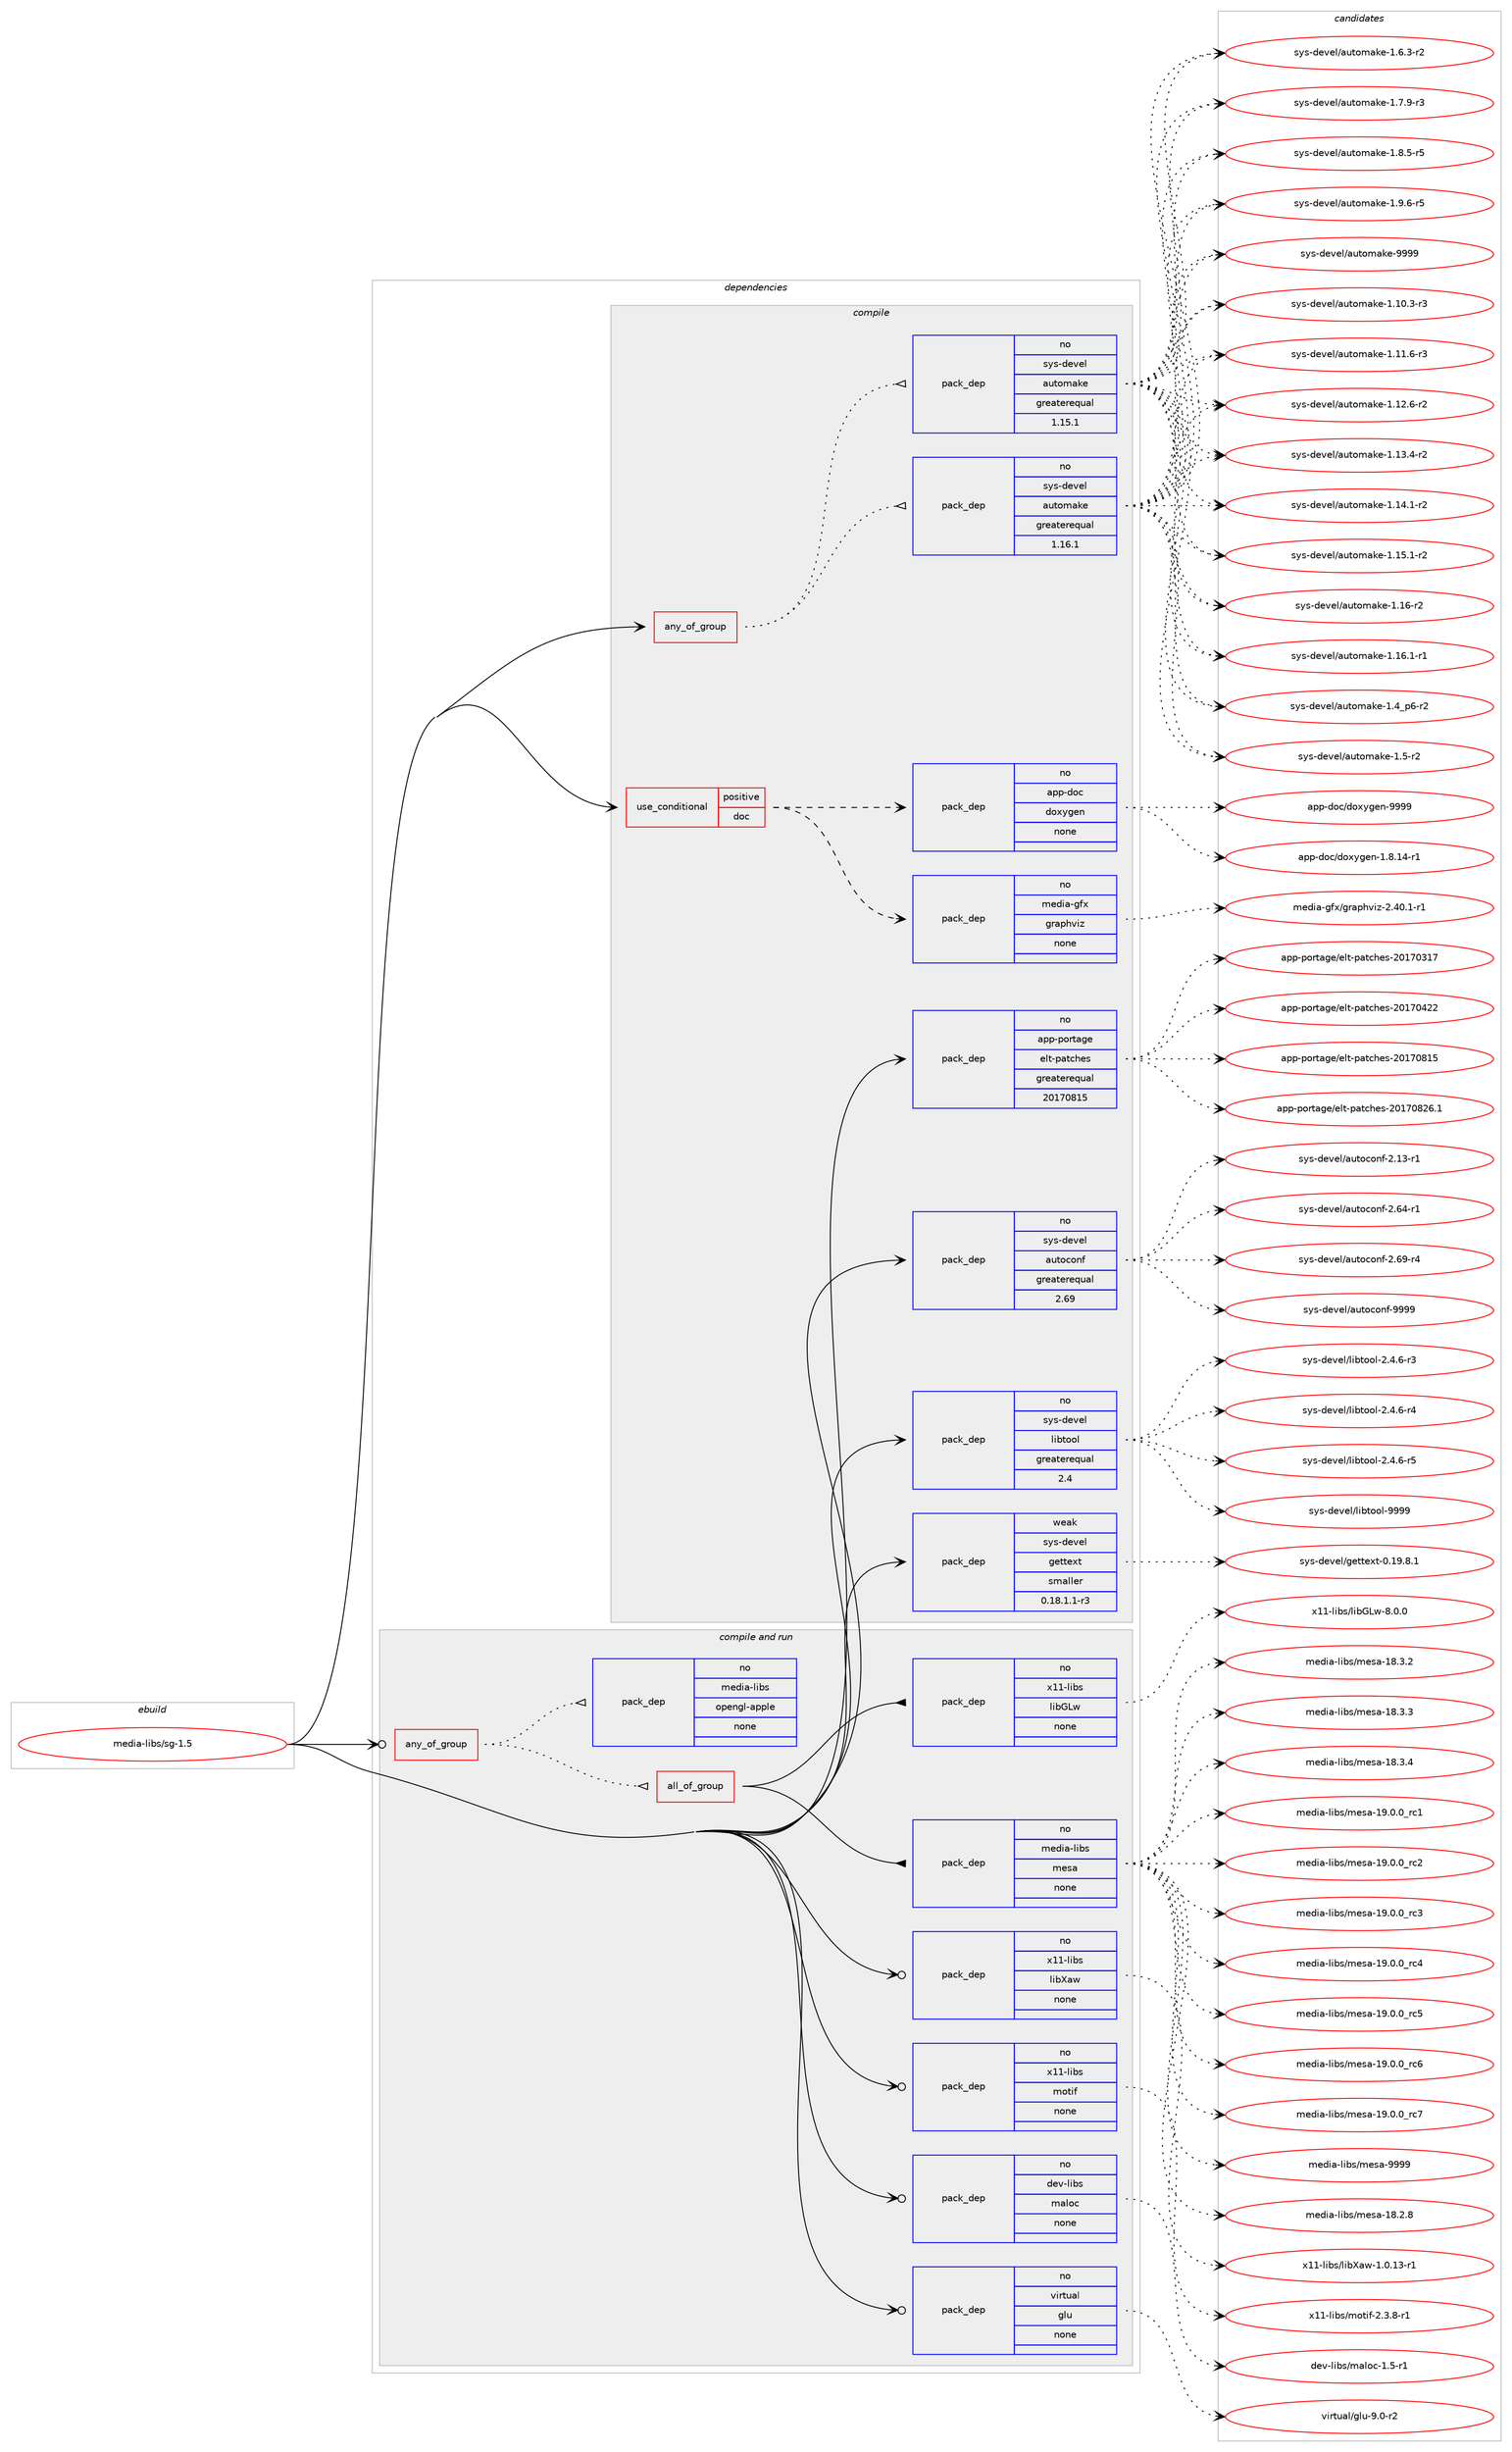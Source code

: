 digraph prolog {

# *************
# Graph options
# *************

newrank=true;
concentrate=true;
compound=true;
graph [rankdir=LR,fontname=Helvetica,fontsize=10,ranksep=1.5];#, ranksep=2.5, nodesep=0.2];
edge  [arrowhead=vee];
node  [fontname=Helvetica,fontsize=10];

# **********
# The ebuild
# **********

subgraph cluster_leftcol {
color=gray;
rank=same;
label=<<i>ebuild</i>>;
id [label="media-libs/sg-1.5", color=red, width=4, href="../media-libs/sg-1.5.svg"];
}

# ****************
# The dependencies
# ****************

subgraph cluster_midcol {
color=gray;
label=<<i>dependencies</i>>;
subgraph cluster_compile {
fillcolor="#eeeeee";
style=filled;
label=<<i>compile</i>>;
subgraph any25317 {
dependency1618203 [label=<<TABLE BORDER="0" CELLBORDER="1" CELLSPACING="0" CELLPADDING="4"><TR><TD CELLPADDING="10">any_of_group</TD></TR></TABLE>>, shape=none, color=red];subgraph pack1156237 {
dependency1618204 [label=<<TABLE BORDER="0" CELLBORDER="1" CELLSPACING="0" CELLPADDING="4" WIDTH="220"><TR><TD ROWSPAN="6" CELLPADDING="30">pack_dep</TD></TR><TR><TD WIDTH="110">no</TD></TR><TR><TD>sys-devel</TD></TR><TR><TD>automake</TD></TR><TR><TD>greaterequal</TD></TR><TR><TD>1.16.1</TD></TR></TABLE>>, shape=none, color=blue];
}
dependency1618203:e -> dependency1618204:w [weight=20,style="dotted",arrowhead="oinv"];
subgraph pack1156238 {
dependency1618205 [label=<<TABLE BORDER="0" CELLBORDER="1" CELLSPACING="0" CELLPADDING="4" WIDTH="220"><TR><TD ROWSPAN="6" CELLPADDING="30">pack_dep</TD></TR><TR><TD WIDTH="110">no</TD></TR><TR><TD>sys-devel</TD></TR><TR><TD>automake</TD></TR><TR><TD>greaterequal</TD></TR><TR><TD>1.15.1</TD></TR></TABLE>>, shape=none, color=blue];
}
dependency1618203:e -> dependency1618205:w [weight=20,style="dotted",arrowhead="oinv"];
}
id:e -> dependency1618203:w [weight=20,style="solid",arrowhead="vee"];
subgraph cond435901 {
dependency1618206 [label=<<TABLE BORDER="0" CELLBORDER="1" CELLSPACING="0" CELLPADDING="4"><TR><TD ROWSPAN="3" CELLPADDING="10">use_conditional</TD></TR><TR><TD>positive</TD></TR><TR><TD>doc</TD></TR></TABLE>>, shape=none, color=red];
subgraph pack1156239 {
dependency1618207 [label=<<TABLE BORDER="0" CELLBORDER="1" CELLSPACING="0" CELLPADDING="4" WIDTH="220"><TR><TD ROWSPAN="6" CELLPADDING="30">pack_dep</TD></TR><TR><TD WIDTH="110">no</TD></TR><TR><TD>media-gfx</TD></TR><TR><TD>graphviz</TD></TR><TR><TD>none</TD></TR><TR><TD></TD></TR></TABLE>>, shape=none, color=blue];
}
dependency1618206:e -> dependency1618207:w [weight=20,style="dashed",arrowhead="vee"];
subgraph pack1156240 {
dependency1618208 [label=<<TABLE BORDER="0" CELLBORDER="1" CELLSPACING="0" CELLPADDING="4" WIDTH="220"><TR><TD ROWSPAN="6" CELLPADDING="30">pack_dep</TD></TR><TR><TD WIDTH="110">no</TD></TR><TR><TD>app-doc</TD></TR><TR><TD>doxygen</TD></TR><TR><TD>none</TD></TR><TR><TD></TD></TR></TABLE>>, shape=none, color=blue];
}
dependency1618206:e -> dependency1618208:w [weight=20,style="dashed",arrowhead="vee"];
}
id:e -> dependency1618206:w [weight=20,style="solid",arrowhead="vee"];
subgraph pack1156241 {
dependency1618209 [label=<<TABLE BORDER="0" CELLBORDER="1" CELLSPACING="0" CELLPADDING="4" WIDTH="220"><TR><TD ROWSPAN="6" CELLPADDING="30">pack_dep</TD></TR><TR><TD WIDTH="110">no</TD></TR><TR><TD>app-portage</TD></TR><TR><TD>elt-patches</TD></TR><TR><TD>greaterequal</TD></TR><TR><TD>20170815</TD></TR></TABLE>>, shape=none, color=blue];
}
id:e -> dependency1618209:w [weight=20,style="solid",arrowhead="vee"];
subgraph pack1156242 {
dependency1618210 [label=<<TABLE BORDER="0" CELLBORDER="1" CELLSPACING="0" CELLPADDING="4" WIDTH="220"><TR><TD ROWSPAN="6" CELLPADDING="30">pack_dep</TD></TR><TR><TD WIDTH="110">no</TD></TR><TR><TD>sys-devel</TD></TR><TR><TD>autoconf</TD></TR><TR><TD>greaterequal</TD></TR><TR><TD>2.69</TD></TR></TABLE>>, shape=none, color=blue];
}
id:e -> dependency1618210:w [weight=20,style="solid",arrowhead="vee"];
subgraph pack1156243 {
dependency1618211 [label=<<TABLE BORDER="0" CELLBORDER="1" CELLSPACING="0" CELLPADDING="4" WIDTH="220"><TR><TD ROWSPAN="6" CELLPADDING="30">pack_dep</TD></TR><TR><TD WIDTH="110">no</TD></TR><TR><TD>sys-devel</TD></TR><TR><TD>libtool</TD></TR><TR><TD>greaterequal</TD></TR><TR><TD>2.4</TD></TR></TABLE>>, shape=none, color=blue];
}
id:e -> dependency1618211:w [weight=20,style="solid",arrowhead="vee"];
subgraph pack1156244 {
dependency1618212 [label=<<TABLE BORDER="0" CELLBORDER="1" CELLSPACING="0" CELLPADDING="4" WIDTH="220"><TR><TD ROWSPAN="6" CELLPADDING="30">pack_dep</TD></TR><TR><TD WIDTH="110">weak</TD></TR><TR><TD>sys-devel</TD></TR><TR><TD>gettext</TD></TR><TR><TD>smaller</TD></TR><TR><TD>0.18.1.1-r3</TD></TR></TABLE>>, shape=none, color=blue];
}
id:e -> dependency1618212:w [weight=20,style="solid",arrowhead="vee"];
}
subgraph cluster_compileandrun {
fillcolor="#eeeeee";
style=filled;
label=<<i>compile and run</i>>;
subgraph any25318 {
dependency1618213 [label=<<TABLE BORDER="0" CELLBORDER="1" CELLSPACING="0" CELLPADDING="4"><TR><TD CELLPADDING="10">any_of_group</TD></TR></TABLE>>, shape=none, color=red];subgraph all751 {
dependency1618214 [label=<<TABLE BORDER="0" CELLBORDER="1" CELLSPACING="0" CELLPADDING="4"><TR><TD CELLPADDING="10">all_of_group</TD></TR></TABLE>>, shape=none, color=red];subgraph pack1156245 {
dependency1618215 [label=<<TABLE BORDER="0" CELLBORDER="1" CELLSPACING="0" CELLPADDING="4" WIDTH="220"><TR><TD ROWSPAN="6" CELLPADDING="30">pack_dep</TD></TR><TR><TD WIDTH="110">no</TD></TR><TR><TD>media-libs</TD></TR><TR><TD>mesa</TD></TR><TR><TD>none</TD></TR><TR><TD></TD></TR></TABLE>>, shape=none, color=blue];
}
dependency1618214:e -> dependency1618215:w [weight=20,style="solid",arrowhead="inv"];
subgraph pack1156246 {
dependency1618216 [label=<<TABLE BORDER="0" CELLBORDER="1" CELLSPACING="0" CELLPADDING="4" WIDTH="220"><TR><TD ROWSPAN="6" CELLPADDING="30">pack_dep</TD></TR><TR><TD WIDTH="110">no</TD></TR><TR><TD>x11-libs</TD></TR><TR><TD>libGLw</TD></TR><TR><TD>none</TD></TR><TR><TD></TD></TR></TABLE>>, shape=none, color=blue];
}
dependency1618214:e -> dependency1618216:w [weight=20,style="solid",arrowhead="inv"];
}
dependency1618213:e -> dependency1618214:w [weight=20,style="dotted",arrowhead="oinv"];
subgraph pack1156247 {
dependency1618217 [label=<<TABLE BORDER="0" CELLBORDER="1" CELLSPACING="0" CELLPADDING="4" WIDTH="220"><TR><TD ROWSPAN="6" CELLPADDING="30">pack_dep</TD></TR><TR><TD WIDTH="110">no</TD></TR><TR><TD>media-libs</TD></TR><TR><TD>opengl-apple</TD></TR><TR><TD>none</TD></TR><TR><TD></TD></TR></TABLE>>, shape=none, color=blue];
}
dependency1618213:e -> dependency1618217:w [weight=20,style="dotted",arrowhead="oinv"];
}
id:e -> dependency1618213:w [weight=20,style="solid",arrowhead="odotvee"];
subgraph pack1156248 {
dependency1618218 [label=<<TABLE BORDER="0" CELLBORDER="1" CELLSPACING="0" CELLPADDING="4" WIDTH="220"><TR><TD ROWSPAN="6" CELLPADDING="30">pack_dep</TD></TR><TR><TD WIDTH="110">no</TD></TR><TR><TD>dev-libs</TD></TR><TR><TD>maloc</TD></TR><TR><TD>none</TD></TR><TR><TD></TD></TR></TABLE>>, shape=none, color=blue];
}
id:e -> dependency1618218:w [weight=20,style="solid",arrowhead="odotvee"];
subgraph pack1156249 {
dependency1618219 [label=<<TABLE BORDER="0" CELLBORDER="1" CELLSPACING="0" CELLPADDING="4" WIDTH="220"><TR><TD ROWSPAN="6" CELLPADDING="30">pack_dep</TD></TR><TR><TD WIDTH="110">no</TD></TR><TR><TD>virtual</TD></TR><TR><TD>glu</TD></TR><TR><TD>none</TD></TR><TR><TD></TD></TR></TABLE>>, shape=none, color=blue];
}
id:e -> dependency1618219:w [weight=20,style="solid",arrowhead="odotvee"];
subgraph pack1156250 {
dependency1618220 [label=<<TABLE BORDER="0" CELLBORDER="1" CELLSPACING="0" CELLPADDING="4" WIDTH="220"><TR><TD ROWSPAN="6" CELLPADDING="30">pack_dep</TD></TR><TR><TD WIDTH="110">no</TD></TR><TR><TD>x11-libs</TD></TR><TR><TD>libXaw</TD></TR><TR><TD>none</TD></TR><TR><TD></TD></TR></TABLE>>, shape=none, color=blue];
}
id:e -> dependency1618220:w [weight=20,style="solid",arrowhead="odotvee"];
subgraph pack1156251 {
dependency1618221 [label=<<TABLE BORDER="0" CELLBORDER="1" CELLSPACING="0" CELLPADDING="4" WIDTH="220"><TR><TD ROWSPAN="6" CELLPADDING="30">pack_dep</TD></TR><TR><TD WIDTH="110">no</TD></TR><TR><TD>x11-libs</TD></TR><TR><TD>motif</TD></TR><TR><TD>none</TD></TR><TR><TD></TD></TR></TABLE>>, shape=none, color=blue];
}
id:e -> dependency1618221:w [weight=20,style="solid",arrowhead="odotvee"];
}
subgraph cluster_run {
fillcolor="#eeeeee";
style=filled;
label=<<i>run</i>>;
}
}

# **************
# The candidates
# **************

subgraph cluster_choices {
rank=same;
color=gray;
label=<<i>candidates</i>>;

subgraph choice1156237 {
color=black;
nodesep=1;
choice11512111545100101118101108479711711611110997107101454946494846514511451 [label="sys-devel/automake-1.10.3-r3", color=red, width=4,href="../sys-devel/automake-1.10.3-r3.svg"];
choice11512111545100101118101108479711711611110997107101454946494946544511451 [label="sys-devel/automake-1.11.6-r3", color=red, width=4,href="../sys-devel/automake-1.11.6-r3.svg"];
choice11512111545100101118101108479711711611110997107101454946495046544511450 [label="sys-devel/automake-1.12.6-r2", color=red, width=4,href="../sys-devel/automake-1.12.6-r2.svg"];
choice11512111545100101118101108479711711611110997107101454946495146524511450 [label="sys-devel/automake-1.13.4-r2", color=red, width=4,href="../sys-devel/automake-1.13.4-r2.svg"];
choice11512111545100101118101108479711711611110997107101454946495246494511450 [label="sys-devel/automake-1.14.1-r2", color=red, width=4,href="../sys-devel/automake-1.14.1-r2.svg"];
choice11512111545100101118101108479711711611110997107101454946495346494511450 [label="sys-devel/automake-1.15.1-r2", color=red, width=4,href="../sys-devel/automake-1.15.1-r2.svg"];
choice1151211154510010111810110847971171161111099710710145494649544511450 [label="sys-devel/automake-1.16-r2", color=red, width=4,href="../sys-devel/automake-1.16-r2.svg"];
choice11512111545100101118101108479711711611110997107101454946495446494511449 [label="sys-devel/automake-1.16.1-r1", color=red, width=4,href="../sys-devel/automake-1.16.1-r1.svg"];
choice115121115451001011181011084797117116111109971071014549465295112544511450 [label="sys-devel/automake-1.4_p6-r2", color=red, width=4,href="../sys-devel/automake-1.4_p6-r2.svg"];
choice11512111545100101118101108479711711611110997107101454946534511450 [label="sys-devel/automake-1.5-r2", color=red, width=4,href="../sys-devel/automake-1.5-r2.svg"];
choice115121115451001011181011084797117116111109971071014549465446514511450 [label="sys-devel/automake-1.6.3-r2", color=red, width=4,href="../sys-devel/automake-1.6.3-r2.svg"];
choice115121115451001011181011084797117116111109971071014549465546574511451 [label="sys-devel/automake-1.7.9-r3", color=red, width=4,href="../sys-devel/automake-1.7.9-r3.svg"];
choice115121115451001011181011084797117116111109971071014549465646534511453 [label="sys-devel/automake-1.8.5-r5", color=red, width=4,href="../sys-devel/automake-1.8.5-r5.svg"];
choice115121115451001011181011084797117116111109971071014549465746544511453 [label="sys-devel/automake-1.9.6-r5", color=red, width=4,href="../sys-devel/automake-1.9.6-r5.svg"];
choice115121115451001011181011084797117116111109971071014557575757 [label="sys-devel/automake-9999", color=red, width=4,href="../sys-devel/automake-9999.svg"];
dependency1618204:e -> choice11512111545100101118101108479711711611110997107101454946494846514511451:w [style=dotted,weight="100"];
dependency1618204:e -> choice11512111545100101118101108479711711611110997107101454946494946544511451:w [style=dotted,weight="100"];
dependency1618204:e -> choice11512111545100101118101108479711711611110997107101454946495046544511450:w [style=dotted,weight="100"];
dependency1618204:e -> choice11512111545100101118101108479711711611110997107101454946495146524511450:w [style=dotted,weight="100"];
dependency1618204:e -> choice11512111545100101118101108479711711611110997107101454946495246494511450:w [style=dotted,weight="100"];
dependency1618204:e -> choice11512111545100101118101108479711711611110997107101454946495346494511450:w [style=dotted,weight="100"];
dependency1618204:e -> choice1151211154510010111810110847971171161111099710710145494649544511450:w [style=dotted,weight="100"];
dependency1618204:e -> choice11512111545100101118101108479711711611110997107101454946495446494511449:w [style=dotted,weight="100"];
dependency1618204:e -> choice115121115451001011181011084797117116111109971071014549465295112544511450:w [style=dotted,weight="100"];
dependency1618204:e -> choice11512111545100101118101108479711711611110997107101454946534511450:w [style=dotted,weight="100"];
dependency1618204:e -> choice115121115451001011181011084797117116111109971071014549465446514511450:w [style=dotted,weight="100"];
dependency1618204:e -> choice115121115451001011181011084797117116111109971071014549465546574511451:w [style=dotted,weight="100"];
dependency1618204:e -> choice115121115451001011181011084797117116111109971071014549465646534511453:w [style=dotted,weight="100"];
dependency1618204:e -> choice115121115451001011181011084797117116111109971071014549465746544511453:w [style=dotted,weight="100"];
dependency1618204:e -> choice115121115451001011181011084797117116111109971071014557575757:w [style=dotted,weight="100"];
}
subgraph choice1156238 {
color=black;
nodesep=1;
choice11512111545100101118101108479711711611110997107101454946494846514511451 [label="sys-devel/automake-1.10.3-r3", color=red, width=4,href="../sys-devel/automake-1.10.3-r3.svg"];
choice11512111545100101118101108479711711611110997107101454946494946544511451 [label="sys-devel/automake-1.11.6-r3", color=red, width=4,href="../sys-devel/automake-1.11.6-r3.svg"];
choice11512111545100101118101108479711711611110997107101454946495046544511450 [label="sys-devel/automake-1.12.6-r2", color=red, width=4,href="../sys-devel/automake-1.12.6-r2.svg"];
choice11512111545100101118101108479711711611110997107101454946495146524511450 [label="sys-devel/automake-1.13.4-r2", color=red, width=4,href="../sys-devel/automake-1.13.4-r2.svg"];
choice11512111545100101118101108479711711611110997107101454946495246494511450 [label="sys-devel/automake-1.14.1-r2", color=red, width=4,href="../sys-devel/automake-1.14.1-r2.svg"];
choice11512111545100101118101108479711711611110997107101454946495346494511450 [label="sys-devel/automake-1.15.1-r2", color=red, width=4,href="../sys-devel/automake-1.15.1-r2.svg"];
choice1151211154510010111810110847971171161111099710710145494649544511450 [label="sys-devel/automake-1.16-r2", color=red, width=4,href="../sys-devel/automake-1.16-r2.svg"];
choice11512111545100101118101108479711711611110997107101454946495446494511449 [label="sys-devel/automake-1.16.1-r1", color=red, width=4,href="../sys-devel/automake-1.16.1-r1.svg"];
choice115121115451001011181011084797117116111109971071014549465295112544511450 [label="sys-devel/automake-1.4_p6-r2", color=red, width=4,href="../sys-devel/automake-1.4_p6-r2.svg"];
choice11512111545100101118101108479711711611110997107101454946534511450 [label="sys-devel/automake-1.5-r2", color=red, width=4,href="../sys-devel/automake-1.5-r2.svg"];
choice115121115451001011181011084797117116111109971071014549465446514511450 [label="sys-devel/automake-1.6.3-r2", color=red, width=4,href="../sys-devel/automake-1.6.3-r2.svg"];
choice115121115451001011181011084797117116111109971071014549465546574511451 [label="sys-devel/automake-1.7.9-r3", color=red, width=4,href="../sys-devel/automake-1.7.9-r3.svg"];
choice115121115451001011181011084797117116111109971071014549465646534511453 [label="sys-devel/automake-1.8.5-r5", color=red, width=4,href="../sys-devel/automake-1.8.5-r5.svg"];
choice115121115451001011181011084797117116111109971071014549465746544511453 [label="sys-devel/automake-1.9.6-r5", color=red, width=4,href="../sys-devel/automake-1.9.6-r5.svg"];
choice115121115451001011181011084797117116111109971071014557575757 [label="sys-devel/automake-9999", color=red, width=4,href="../sys-devel/automake-9999.svg"];
dependency1618205:e -> choice11512111545100101118101108479711711611110997107101454946494846514511451:w [style=dotted,weight="100"];
dependency1618205:e -> choice11512111545100101118101108479711711611110997107101454946494946544511451:w [style=dotted,weight="100"];
dependency1618205:e -> choice11512111545100101118101108479711711611110997107101454946495046544511450:w [style=dotted,weight="100"];
dependency1618205:e -> choice11512111545100101118101108479711711611110997107101454946495146524511450:w [style=dotted,weight="100"];
dependency1618205:e -> choice11512111545100101118101108479711711611110997107101454946495246494511450:w [style=dotted,weight="100"];
dependency1618205:e -> choice11512111545100101118101108479711711611110997107101454946495346494511450:w [style=dotted,weight="100"];
dependency1618205:e -> choice1151211154510010111810110847971171161111099710710145494649544511450:w [style=dotted,weight="100"];
dependency1618205:e -> choice11512111545100101118101108479711711611110997107101454946495446494511449:w [style=dotted,weight="100"];
dependency1618205:e -> choice115121115451001011181011084797117116111109971071014549465295112544511450:w [style=dotted,weight="100"];
dependency1618205:e -> choice11512111545100101118101108479711711611110997107101454946534511450:w [style=dotted,weight="100"];
dependency1618205:e -> choice115121115451001011181011084797117116111109971071014549465446514511450:w [style=dotted,weight="100"];
dependency1618205:e -> choice115121115451001011181011084797117116111109971071014549465546574511451:w [style=dotted,weight="100"];
dependency1618205:e -> choice115121115451001011181011084797117116111109971071014549465646534511453:w [style=dotted,weight="100"];
dependency1618205:e -> choice115121115451001011181011084797117116111109971071014549465746544511453:w [style=dotted,weight="100"];
dependency1618205:e -> choice115121115451001011181011084797117116111109971071014557575757:w [style=dotted,weight="100"];
}
subgraph choice1156239 {
color=black;
nodesep=1;
choice10910110010597451031021204710311497112104118105122455046524846494511449 [label="media-gfx/graphviz-2.40.1-r1", color=red, width=4,href="../media-gfx/graphviz-2.40.1-r1.svg"];
dependency1618207:e -> choice10910110010597451031021204710311497112104118105122455046524846494511449:w [style=dotted,weight="100"];
}
subgraph choice1156240 {
color=black;
nodesep=1;
choice97112112451001119947100111120121103101110454946564649524511449 [label="app-doc/doxygen-1.8.14-r1", color=red, width=4,href="../app-doc/doxygen-1.8.14-r1.svg"];
choice971121124510011199471001111201211031011104557575757 [label="app-doc/doxygen-9999", color=red, width=4,href="../app-doc/doxygen-9999.svg"];
dependency1618208:e -> choice97112112451001119947100111120121103101110454946564649524511449:w [style=dotted,weight="100"];
dependency1618208:e -> choice971121124510011199471001111201211031011104557575757:w [style=dotted,weight="100"];
}
subgraph choice1156241 {
color=black;
nodesep=1;
choice97112112451121111141169710310147101108116451129711699104101115455048495548514955 [label="app-portage/elt-patches-20170317", color=red, width=4,href="../app-portage/elt-patches-20170317.svg"];
choice97112112451121111141169710310147101108116451129711699104101115455048495548525050 [label="app-portage/elt-patches-20170422", color=red, width=4,href="../app-portage/elt-patches-20170422.svg"];
choice97112112451121111141169710310147101108116451129711699104101115455048495548564953 [label="app-portage/elt-patches-20170815", color=red, width=4,href="../app-portage/elt-patches-20170815.svg"];
choice971121124511211111411697103101471011081164511297116991041011154550484955485650544649 [label="app-portage/elt-patches-20170826.1", color=red, width=4,href="../app-portage/elt-patches-20170826.1.svg"];
dependency1618209:e -> choice97112112451121111141169710310147101108116451129711699104101115455048495548514955:w [style=dotted,weight="100"];
dependency1618209:e -> choice97112112451121111141169710310147101108116451129711699104101115455048495548525050:w [style=dotted,weight="100"];
dependency1618209:e -> choice97112112451121111141169710310147101108116451129711699104101115455048495548564953:w [style=dotted,weight="100"];
dependency1618209:e -> choice971121124511211111411697103101471011081164511297116991041011154550484955485650544649:w [style=dotted,weight="100"];
}
subgraph choice1156242 {
color=black;
nodesep=1;
choice1151211154510010111810110847971171161119911111010245504649514511449 [label="sys-devel/autoconf-2.13-r1", color=red, width=4,href="../sys-devel/autoconf-2.13-r1.svg"];
choice1151211154510010111810110847971171161119911111010245504654524511449 [label="sys-devel/autoconf-2.64-r1", color=red, width=4,href="../sys-devel/autoconf-2.64-r1.svg"];
choice1151211154510010111810110847971171161119911111010245504654574511452 [label="sys-devel/autoconf-2.69-r4", color=red, width=4,href="../sys-devel/autoconf-2.69-r4.svg"];
choice115121115451001011181011084797117116111991111101024557575757 [label="sys-devel/autoconf-9999", color=red, width=4,href="../sys-devel/autoconf-9999.svg"];
dependency1618210:e -> choice1151211154510010111810110847971171161119911111010245504649514511449:w [style=dotted,weight="100"];
dependency1618210:e -> choice1151211154510010111810110847971171161119911111010245504654524511449:w [style=dotted,weight="100"];
dependency1618210:e -> choice1151211154510010111810110847971171161119911111010245504654574511452:w [style=dotted,weight="100"];
dependency1618210:e -> choice115121115451001011181011084797117116111991111101024557575757:w [style=dotted,weight="100"];
}
subgraph choice1156243 {
color=black;
nodesep=1;
choice1151211154510010111810110847108105981161111111084550465246544511451 [label="sys-devel/libtool-2.4.6-r3", color=red, width=4,href="../sys-devel/libtool-2.4.6-r3.svg"];
choice1151211154510010111810110847108105981161111111084550465246544511452 [label="sys-devel/libtool-2.4.6-r4", color=red, width=4,href="../sys-devel/libtool-2.4.6-r4.svg"];
choice1151211154510010111810110847108105981161111111084550465246544511453 [label="sys-devel/libtool-2.4.6-r5", color=red, width=4,href="../sys-devel/libtool-2.4.6-r5.svg"];
choice1151211154510010111810110847108105981161111111084557575757 [label="sys-devel/libtool-9999", color=red, width=4,href="../sys-devel/libtool-9999.svg"];
dependency1618211:e -> choice1151211154510010111810110847108105981161111111084550465246544511451:w [style=dotted,weight="100"];
dependency1618211:e -> choice1151211154510010111810110847108105981161111111084550465246544511452:w [style=dotted,weight="100"];
dependency1618211:e -> choice1151211154510010111810110847108105981161111111084550465246544511453:w [style=dotted,weight="100"];
dependency1618211:e -> choice1151211154510010111810110847108105981161111111084557575757:w [style=dotted,weight="100"];
}
subgraph choice1156244 {
color=black;
nodesep=1;
choice1151211154510010111810110847103101116116101120116454846495746564649 [label="sys-devel/gettext-0.19.8.1", color=red, width=4,href="../sys-devel/gettext-0.19.8.1.svg"];
dependency1618212:e -> choice1151211154510010111810110847103101116116101120116454846495746564649:w [style=dotted,weight="100"];
}
subgraph choice1156245 {
color=black;
nodesep=1;
choice109101100105974510810598115471091011159745495646504656 [label="media-libs/mesa-18.2.8", color=red, width=4,href="../media-libs/mesa-18.2.8.svg"];
choice109101100105974510810598115471091011159745495646514650 [label="media-libs/mesa-18.3.2", color=red, width=4,href="../media-libs/mesa-18.3.2.svg"];
choice109101100105974510810598115471091011159745495646514651 [label="media-libs/mesa-18.3.3", color=red, width=4,href="../media-libs/mesa-18.3.3.svg"];
choice109101100105974510810598115471091011159745495646514652 [label="media-libs/mesa-18.3.4", color=red, width=4,href="../media-libs/mesa-18.3.4.svg"];
choice109101100105974510810598115471091011159745495746484648951149949 [label="media-libs/mesa-19.0.0_rc1", color=red, width=4,href="../media-libs/mesa-19.0.0_rc1.svg"];
choice109101100105974510810598115471091011159745495746484648951149950 [label="media-libs/mesa-19.0.0_rc2", color=red, width=4,href="../media-libs/mesa-19.0.0_rc2.svg"];
choice109101100105974510810598115471091011159745495746484648951149951 [label="media-libs/mesa-19.0.0_rc3", color=red, width=4,href="../media-libs/mesa-19.0.0_rc3.svg"];
choice109101100105974510810598115471091011159745495746484648951149952 [label="media-libs/mesa-19.0.0_rc4", color=red, width=4,href="../media-libs/mesa-19.0.0_rc4.svg"];
choice109101100105974510810598115471091011159745495746484648951149953 [label="media-libs/mesa-19.0.0_rc5", color=red, width=4,href="../media-libs/mesa-19.0.0_rc5.svg"];
choice109101100105974510810598115471091011159745495746484648951149954 [label="media-libs/mesa-19.0.0_rc6", color=red, width=4,href="../media-libs/mesa-19.0.0_rc6.svg"];
choice109101100105974510810598115471091011159745495746484648951149955 [label="media-libs/mesa-19.0.0_rc7", color=red, width=4,href="../media-libs/mesa-19.0.0_rc7.svg"];
choice10910110010597451081059811547109101115974557575757 [label="media-libs/mesa-9999", color=red, width=4,href="../media-libs/mesa-9999.svg"];
dependency1618215:e -> choice109101100105974510810598115471091011159745495646504656:w [style=dotted,weight="100"];
dependency1618215:e -> choice109101100105974510810598115471091011159745495646514650:w [style=dotted,weight="100"];
dependency1618215:e -> choice109101100105974510810598115471091011159745495646514651:w [style=dotted,weight="100"];
dependency1618215:e -> choice109101100105974510810598115471091011159745495646514652:w [style=dotted,weight="100"];
dependency1618215:e -> choice109101100105974510810598115471091011159745495746484648951149949:w [style=dotted,weight="100"];
dependency1618215:e -> choice109101100105974510810598115471091011159745495746484648951149950:w [style=dotted,weight="100"];
dependency1618215:e -> choice109101100105974510810598115471091011159745495746484648951149951:w [style=dotted,weight="100"];
dependency1618215:e -> choice109101100105974510810598115471091011159745495746484648951149952:w [style=dotted,weight="100"];
dependency1618215:e -> choice109101100105974510810598115471091011159745495746484648951149953:w [style=dotted,weight="100"];
dependency1618215:e -> choice109101100105974510810598115471091011159745495746484648951149954:w [style=dotted,weight="100"];
dependency1618215:e -> choice109101100105974510810598115471091011159745495746484648951149955:w [style=dotted,weight="100"];
dependency1618215:e -> choice10910110010597451081059811547109101115974557575757:w [style=dotted,weight="100"];
}
subgraph choice1156246 {
color=black;
nodesep=1;
choice1204949451081059811547108105987176119455646484648 [label="x11-libs/libGLw-8.0.0", color=red, width=4,href="../x11-libs/libGLw-8.0.0.svg"];
dependency1618216:e -> choice1204949451081059811547108105987176119455646484648:w [style=dotted,weight="100"];
}
subgraph choice1156247 {
color=black;
nodesep=1;
}
subgraph choice1156248 {
color=black;
nodesep=1;
choice1001011184510810598115471099710811199454946534511449 [label="dev-libs/maloc-1.5-r1", color=red, width=4,href="../dev-libs/maloc-1.5-r1.svg"];
dependency1618218:e -> choice1001011184510810598115471099710811199454946534511449:w [style=dotted,weight="100"];
}
subgraph choice1156249 {
color=black;
nodesep=1;
choice1181051141161179710847103108117455746484511450 [label="virtual/glu-9.0-r2", color=red, width=4,href="../virtual/glu-9.0-r2.svg"];
dependency1618219:e -> choice1181051141161179710847103108117455746484511450:w [style=dotted,weight="100"];
}
subgraph choice1156250 {
color=black;
nodesep=1;
choice1204949451081059811547108105988897119454946484649514511449 [label="x11-libs/libXaw-1.0.13-r1", color=red, width=4,href="../x11-libs/libXaw-1.0.13-r1.svg"];
dependency1618220:e -> choice1204949451081059811547108105988897119454946484649514511449:w [style=dotted,weight="100"];
}
subgraph choice1156251 {
color=black;
nodesep=1;
choice12049494510810598115471091111161051024550465146564511449 [label="x11-libs/motif-2.3.8-r1", color=red, width=4,href="../x11-libs/motif-2.3.8-r1.svg"];
dependency1618221:e -> choice12049494510810598115471091111161051024550465146564511449:w [style=dotted,weight="100"];
}
}

}

